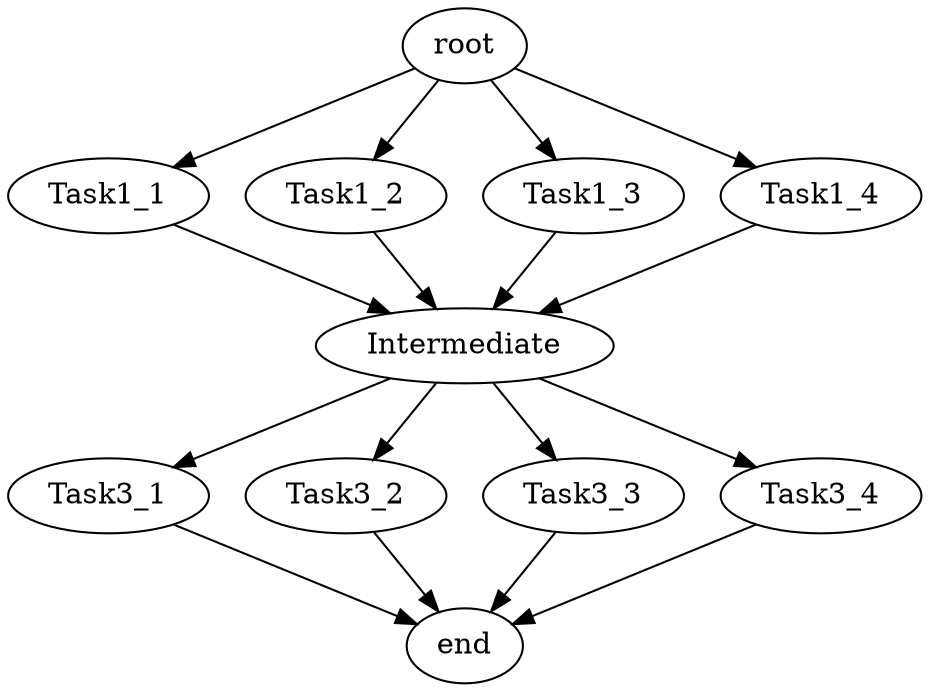 digraph DataRedistribution {
    root    [size=1000000000];
    end     [size=1000000000];
    Intermediate [size=1000000000];

    // Level 1: 32 Tasks
    Task1_1 [size=1000000000];
    Task1_2 [size=1000000000];
    Task1_3 [size=1000000000];
    Task1_4 [size=1000000000];

    // Level 3: 32 Tasks
    Task3_1 [size=1000000000];
    Task3_2 [size=1000000000];
    Task3_3 [size=1000000000];
    Task3_4 [size=1000000000];

    // Connections from root to level 1 tasks
    root -> Task1_1  [size=3000000000];
    root -> Task1_2  [size=3000000000];
    root -> Task1_3  [size=3000000000];
    root -> Task1_4  [size=3000000000];

    // Connections from level 1 tasks to Intermediate
    Task1_1  -> Intermediate [size=3000000000];
    Task1_2  -> Intermediate [size=3000000000];
    Task1_3  -> Intermediate [size=3000000000];
    Task1_4  -> Intermediate [size=3000000000];

    // Connections from Intermediate to level 3 tasks.
    Intermediate -> Task3_1  [size=3000000000];
    Intermediate -> Task3_2  [size=3000000000];
    Intermediate -> Task3_3  [size=3000000000];
    Intermediate -> Task3_4  [size=3000000000];

    // Connections from level 3 tasks to end
    Task3_1  -> end [size=3000000000];
    Task3_2  -> end [size=3000000000];
    Task3_3  -> end [size=3000000000];
    Task3_4  -> end [size=3000000000];
}
